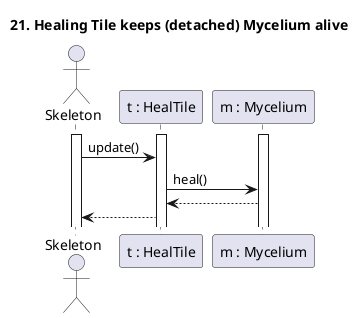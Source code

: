 @startuml 21. Healing Tile keeps (detached) Mycelium alive

title 21. Healing Tile keeps (detached) Mycelium alive

actor "Skeleton" as S
participant "t : HealTile" as T
participant "m : Mycelium" as M


activate T
activate M
activate S


S -> T : update()

T -> M : heal()
M --> T
T --> S

@enduml

